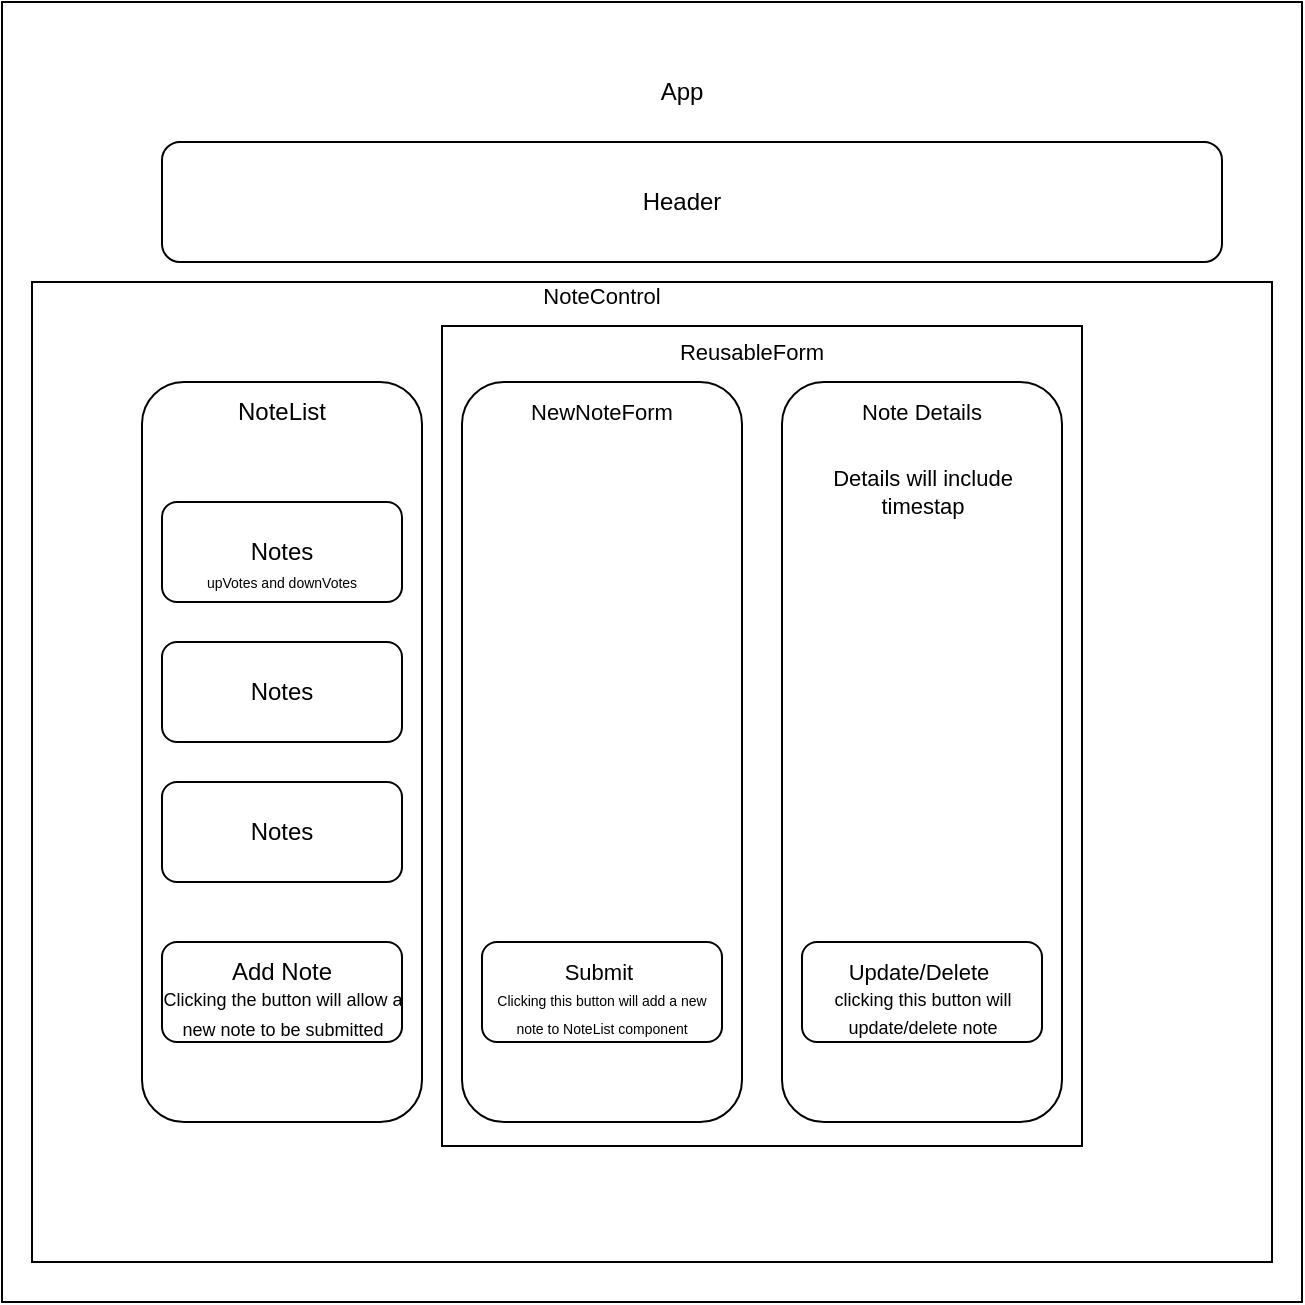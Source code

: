 <mxfile>
    <diagram id="vmzz7jB4qTJYUwMrn_Iz" name="Page-1">
        <mxGraphModel dx="923" dy="526" grid="1" gridSize="10" guides="1" tooltips="1" connect="1" arrows="1" fold="1" page="1" pageScale="1" pageWidth="850" pageHeight="1100" math="0" shadow="0">
            <root>
                <mxCell id="0"/>
                <mxCell id="1" parent="0"/>
                <mxCell id="3" value="" style="whiteSpace=wrap;html=1;aspect=fixed;" vertex="1" parent="1">
                    <mxGeometry x="80" y="160" width="650" height="650" as="geometry"/>
                </mxCell>
                <mxCell id="34" value="" style="rounded=0;whiteSpace=wrap;html=1;fontSize=11;" vertex="1" parent="1">
                    <mxGeometry x="95" y="300" width="620" height="490" as="geometry"/>
                </mxCell>
                <mxCell id="4" value="App" style="text;html=1;strokeColor=none;fillColor=none;align=center;verticalAlign=middle;whiteSpace=wrap;rounded=0;" vertex="1" parent="1">
                    <mxGeometry x="390" y="190" width="60" height="30" as="geometry"/>
                </mxCell>
                <mxCell id="5" value="" style="rounded=1;whiteSpace=wrap;html=1;" vertex="1" parent="1">
                    <mxGeometry x="160" y="230" width="530" height="60" as="geometry"/>
                </mxCell>
                <mxCell id="6" value="Header" style="text;html=1;strokeColor=none;fillColor=none;align=center;verticalAlign=middle;whiteSpace=wrap;rounded=0;" vertex="1" parent="1">
                    <mxGeometry x="390" y="245" width="60" height="30" as="geometry"/>
                </mxCell>
                <mxCell id="7" value="" style="rounded=1;whiteSpace=wrap;html=1;" vertex="1" parent="1">
                    <mxGeometry x="150" y="350" width="140" height="370" as="geometry"/>
                </mxCell>
                <mxCell id="8" value="NoteList" style="text;html=1;strokeColor=none;fillColor=none;align=center;verticalAlign=middle;whiteSpace=wrap;rounded=0;" vertex="1" parent="1">
                    <mxGeometry x="190" y="350" width="60" height="30" as="geometry"/>
                </mxCell>
                <mxCell id="9" value="" style="rounded=1;whiteSpace=wrap;html=1;" vertex="1" parent="1">
                    <mxGeometry x="160" y="410" width="120" height="50" as="geometry"/>
                </mxCell>
                <mxCell id="10" value="" style="rounded=1;whiteSpace=wrap;html=1;" vertex="1" parent="1">
                    <mxGeometry x="160" y="480" width="120" height="50" as="geometry"/>
                </mxCell>
                <mxCell id="11" value="" style="rounded=1;whiteSpace=wrap;html=1;" vertex="1" parent="1">
                    <mxGeometry x="160" y="550" width="120" height="50" as="geometry"/>
                </mxCell>
                <mxCell id="12" value="Notes" style="text;html=1;strokeColor=none;fillColor=none;align=center;verticalAlign=middle;whiteSpace=wrap;rounded=0;" vertex="1" parent="1">
                    <mxGeometry x="190" y="420" width="60" height="30" as="geometry"/>
                </mxCell>
                <mxCell id="13" value="Notes" style="text;html=1;strokeColor=none;fillColor=none;align=center;verticalAlign=middle;whiteSpace=wrap;rounded=0;" vertex="1" parent="1">
                    <mxGeometry x="190" y="490" width="60" height="30" as="geometry"/>
                </mxCell>
                <mxCell id="14" value="Notes" style="text;html=1;strokeColor=none;fillColor=none;align=center;verticalAlign=middle;whiteSpace=wrap;rounded=0;" vertex="1" parent="1">
                    <mxGeometry x="190" y="560" width="60" height="30" as="geometry"/>
                </mxCell>
                <mxCell id="15" value="" style="rounded=1;whiteSpace=wrap;html=1;" vertex="1" parent="1">
                    <mxGeometry x="160" y="630" width="120" height="50" as="geometry"/>
                </mxCell>
                <mxCell id="16" value="Add Note" style="text;html=1;strokeColor=none;fillColor=none;align=center;verticalAlign=middle;whiteSpace=wrap;rounded=0;" vertex="1" parent="1">
                    <mxGeometry x="190" y="630" width="60" height="30" as="geometry"/>
                </mxCell>
                <mxCell id="17" value="&lt;font style=&quot;font-size: 9px;&quot;&gt;Clicking the button will allow a new note to be submitted&lt;/font&gt;" style="text;html=1;strokeColor=none;fillColor=none;align=center;verticalAlign=middle;whiteSpace=wrap;rounded=0;" vertex="1" parent="1">
                    <mxGeometry x="152.5" y="650" width="135" height="30" as="geometry"/>
                </mxCell>
                <mxCell id="32" value="" style="rounded=0;whiteSpace=wrap;html=1;fontSize=11;" vertex="1" parent="1">
                    <mxGeometry x="300" y="322" width="320" height="410" as="geometry"/>
                </mxCell>
                <mxCell id="18" value="" style="rounded=1;whiteSpace=wrap;html=1;" vertex="1" parent="1">
                    <mxGeometry x="310" y="350" width="140" height="370" as="geometry"/>
                </mxCell>
                <mxCell id="19" value="&lt;font style=&quot;font-size: 11px;&quot;&gt;NewNoteForm&lt;/font&gt;" style="text;html=1;strokeColor=none;fillColor=none;align=center;verticalAlign=middle;whiteSpace=wrap;rounded=0;fontSize=9;" vertex="1" parent="1">
                    <mxGeometry x="350" y="350" width="60" height="30" as="geometry"/>
                </mxCell>
                <mxCell id="20" value="" style="rounded=1;whiteSpace=wrap;html=1;" vertex="1" parent="1">
                    <mxGeometry x="320" y="630" width="120" height="50" as="geometry"/>
                </mxCell>
                <mxCell id="21" value="Submit&amp;nbsp;" style="text;html=1;strokeColor=none;fillColor=none;align=center;verticalAlign=middle;whiteSpace=wrap;rounded=0;fontSize=11;" vertex="1" parent="1">
                    <mxGeometry x="350" y="630" width="60" height="30" as="geometry"/>
                </mxCell>
                <mxCell id="22" value="&lt;font style=&quot;font-size: 7px;&quot;&gt;Clicking this button will add a new note to NoteList component&lt;/font&gt;" style="text;html=1;strokeColor=none;fillColor=none;align=center;verticalAlign=middle;whiteSpace=wrap;rounded=0;fontSize=11;" vertex="1" parent="1">
                    <mxGeometry x="325" y="645" width="110" height="40" as="geometry"/>
                </mxCell>
                <mxCell id="23" value="&lt;p style=&quot;line-height: 80%;&quot;&gt;upVotes and downVotes&lt;/p&gt;" style="text;html=1;strokeColor=none;fillColor=none;align=center;verticalAlign=middle;whiteSpace=wrap;rounded=0;fontSize=7;" vertex="1" parent="1">
                    <mxGeometry x="165" y="435" width="110" height="30" as="geometry"/>
                </mxCell>
                <mxCell id="24" value="" style="rounded=1;whiteSpace=wrap;html=1;" vertex="1" parent="1">
                    <mxGeometry x="470" y="350" width="140" height="370" as="geometry"/>
                </mxCell>
                <mxCell id="26" value="Note Details" style="text;html=1;strokeColor=none;fillColor=none;align=center;verticalAlign=middle;whiteSpace=wrap;rounded=0;fontSize=11;" vertex="1" parent="1">
                    <mxGeometry x="505" y="350" width="70" height="30" as="geometry"/>
                </mxCell>
                <mxCell id="27" value="Details will include timestap" style="text;html=1;strokeColor=none;fillColor=none;align=center;verticalAlign=middle;whiteSpace=wrap;rounded=0;fontSize=11;" vertex="1" parent="1">
                    <mxGeometry x="492.5" y="400" width="95" height="10" as="geometry"/>
                </mxCell>
                <mxCell id="28" value="" style="rounded=1;whiteSpace=wrap;html=1;fontSize=11;" vertex="1" parent="1">
                    <mxGeometry x="480" y="630" width="120" height="50" as="geometry"/>
                </mxCell>
                <mxCell id="29" value="&lt;font style=&quot;font-size: 9px;&quot;&gt;clicking this button will update/delete note&lt;/font&gt;" style="text;html=1;strokeColor=none;fillColor=none;align=center;verticalAlign=middle;whiteSpace=wrap;rounded=0;fontSize=11;" vertex="1" parent="1">
                    <mxGeometry x="487.5" y="652.5" width="105" height="25" as="geometry"/>
                </mxCell>
                <mxCell id="33" value="ReusableForm" style="text;html=1;strokeColor=none;fillColor=none;align=center;verticalAlign=middle;whiteSpace=wrap;rounded=0;fontSize=11;" vertex="1" parent="1">
                    <mxGeometry x="425" y="320" width="60" height="30" as="geometry"/>
                </mxCell>
                <mxCell id="35" value="NoteControl" style="text;html=1;strokeColor=none;fillColor=none;align=center;verticalAlign=middle;whiteSpace=wrap;rounded=0;fontSize=11;" vertex="1" parent="1">
                    <mxGeometry x="350" y="292" width="60" height="30" as="geometry"/>
                </mxCell>
                <mxCell id="36" value="Update/Delete&amp;nbsp;" style="text;html=1;strokeColor=none;fillColor=none;align=center;verticalAlign=middle;whiteSpace=wrap;rounded=0;fontSize=11;" vertex="1" parent="1">
                    <mxGeometry x="510" y="630" width="60" height="30" as="geometry"/>
                </mxCell>
            </root>
        </mxGraphModel>
    </diagram>
</mxfile>